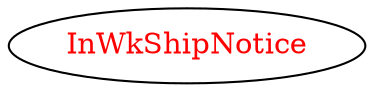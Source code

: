 digraph dependencyGraph {
 concentrate=true;
 ranksep="2.0";
 rankdir="LR"; 
 splines="ortho";
"InWkShipNotice" [fontcolor="red"];
}